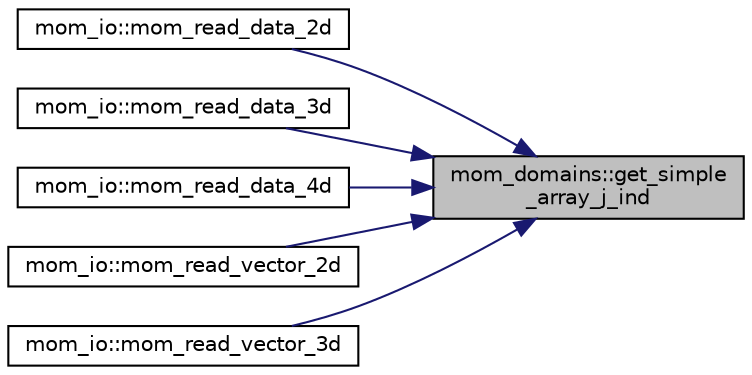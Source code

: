 digraph "mom_domains::get_simple_array_j_ind"
{
 // INTERACTIVE_SVG=YES
 // LATEX_PDF_SIZE
  edge [fontname="Helvetica",fontsize="10",labelfontname="Helvetica",labelfontsize="10"];
  node [fontname="Helvetica",fontsize="10",shape=record];
  rankdir="RL";
  Node1 [label="mom_domains::get_simple\l_array_j_ind",height=0.2,width=0.4,color="black", fillcolor="grey75", style="filled", fontcolor="black",tooltip="Return the (potentially symmetric) computational domain j-bounds for an array passed without index sp..."];
  Node1 -> Node2 [dir="back",color="midnightblue",fontsize="10",style="solid",fontname="Helvetica"];
  Node2 [label="mom_io::mom_read_data_2d",height=0.2,width=0.4,color="black", fillcolor="white", style="filled",URL="$namespacemom__io.html#a4a26da14aed075eb784a5b82f2c6d978",tooltip="This function uses the fms_io function read_data to read a distributed 2-D data field named \"fieldnam..."];
  Node1 -> Node3 [dir="back",color="midnightblue",fontsize="10",style="solid",fontname="Helvetica"];
  Node3 [label="mom_io::mom_read_data_3d",height=0.2,width=0.4,color="black", fillcolor="white", style="filled",URL="$namespacemom__io.html#ae4d85b211226c10f44328e1c544a6087",tooltip="This function uses the fms_io function read_data to read a distributed 3-D data field named \"fieldnam..."];
  Node1 -> Node4 [dir="back",color="midnightblue",fontsize="10",style="solid",fontname="Helvetica"];
  Node4 [label="mom_io::mom_read_data_4d",height=0.2,width=0.4,color="black", fillcolor="white", style="filled",URL="$namespacemom__io.html#ae52771cd57953bb7e5f9d38ee9142fca",tooltip="This function uses the fms_io function read_data to read a distributed 4-D data field named \"fieldnam..."];
  Node1 -> Node5 [dir="back",color="midnightblue",fontsize="10",style="solid",fontname="Helvetica"];
  Node5 [label="mom_io::mom_read_vector_2d",height=0.2,width=0.4,color="black", fillcolor="white", style="filled",URL="$namespacemom__io.html#a5164130471f3bf80cc8657e17b5c08eb",tooltip="This function uses the fms_io function read_data to read a pair of distributed 2-D data fields with n..."];
  Node1 -> Node6 [dir="back",color="midnightblue",fontsize="10",style="solid",fontname="Helvetica"];
  Node6 [label="mom_io::mom_read_vector_3d",height=0.2,width=0.4,color="black", fillcolor="white", style="filled",URL="$namespacemom__io.html#ac5eac11ba2b78f5d1146f4541d50abd5",tooltip="This function uses the fms_io function read_data to read a pair of distributed 3-D data fields with n..."];
}
